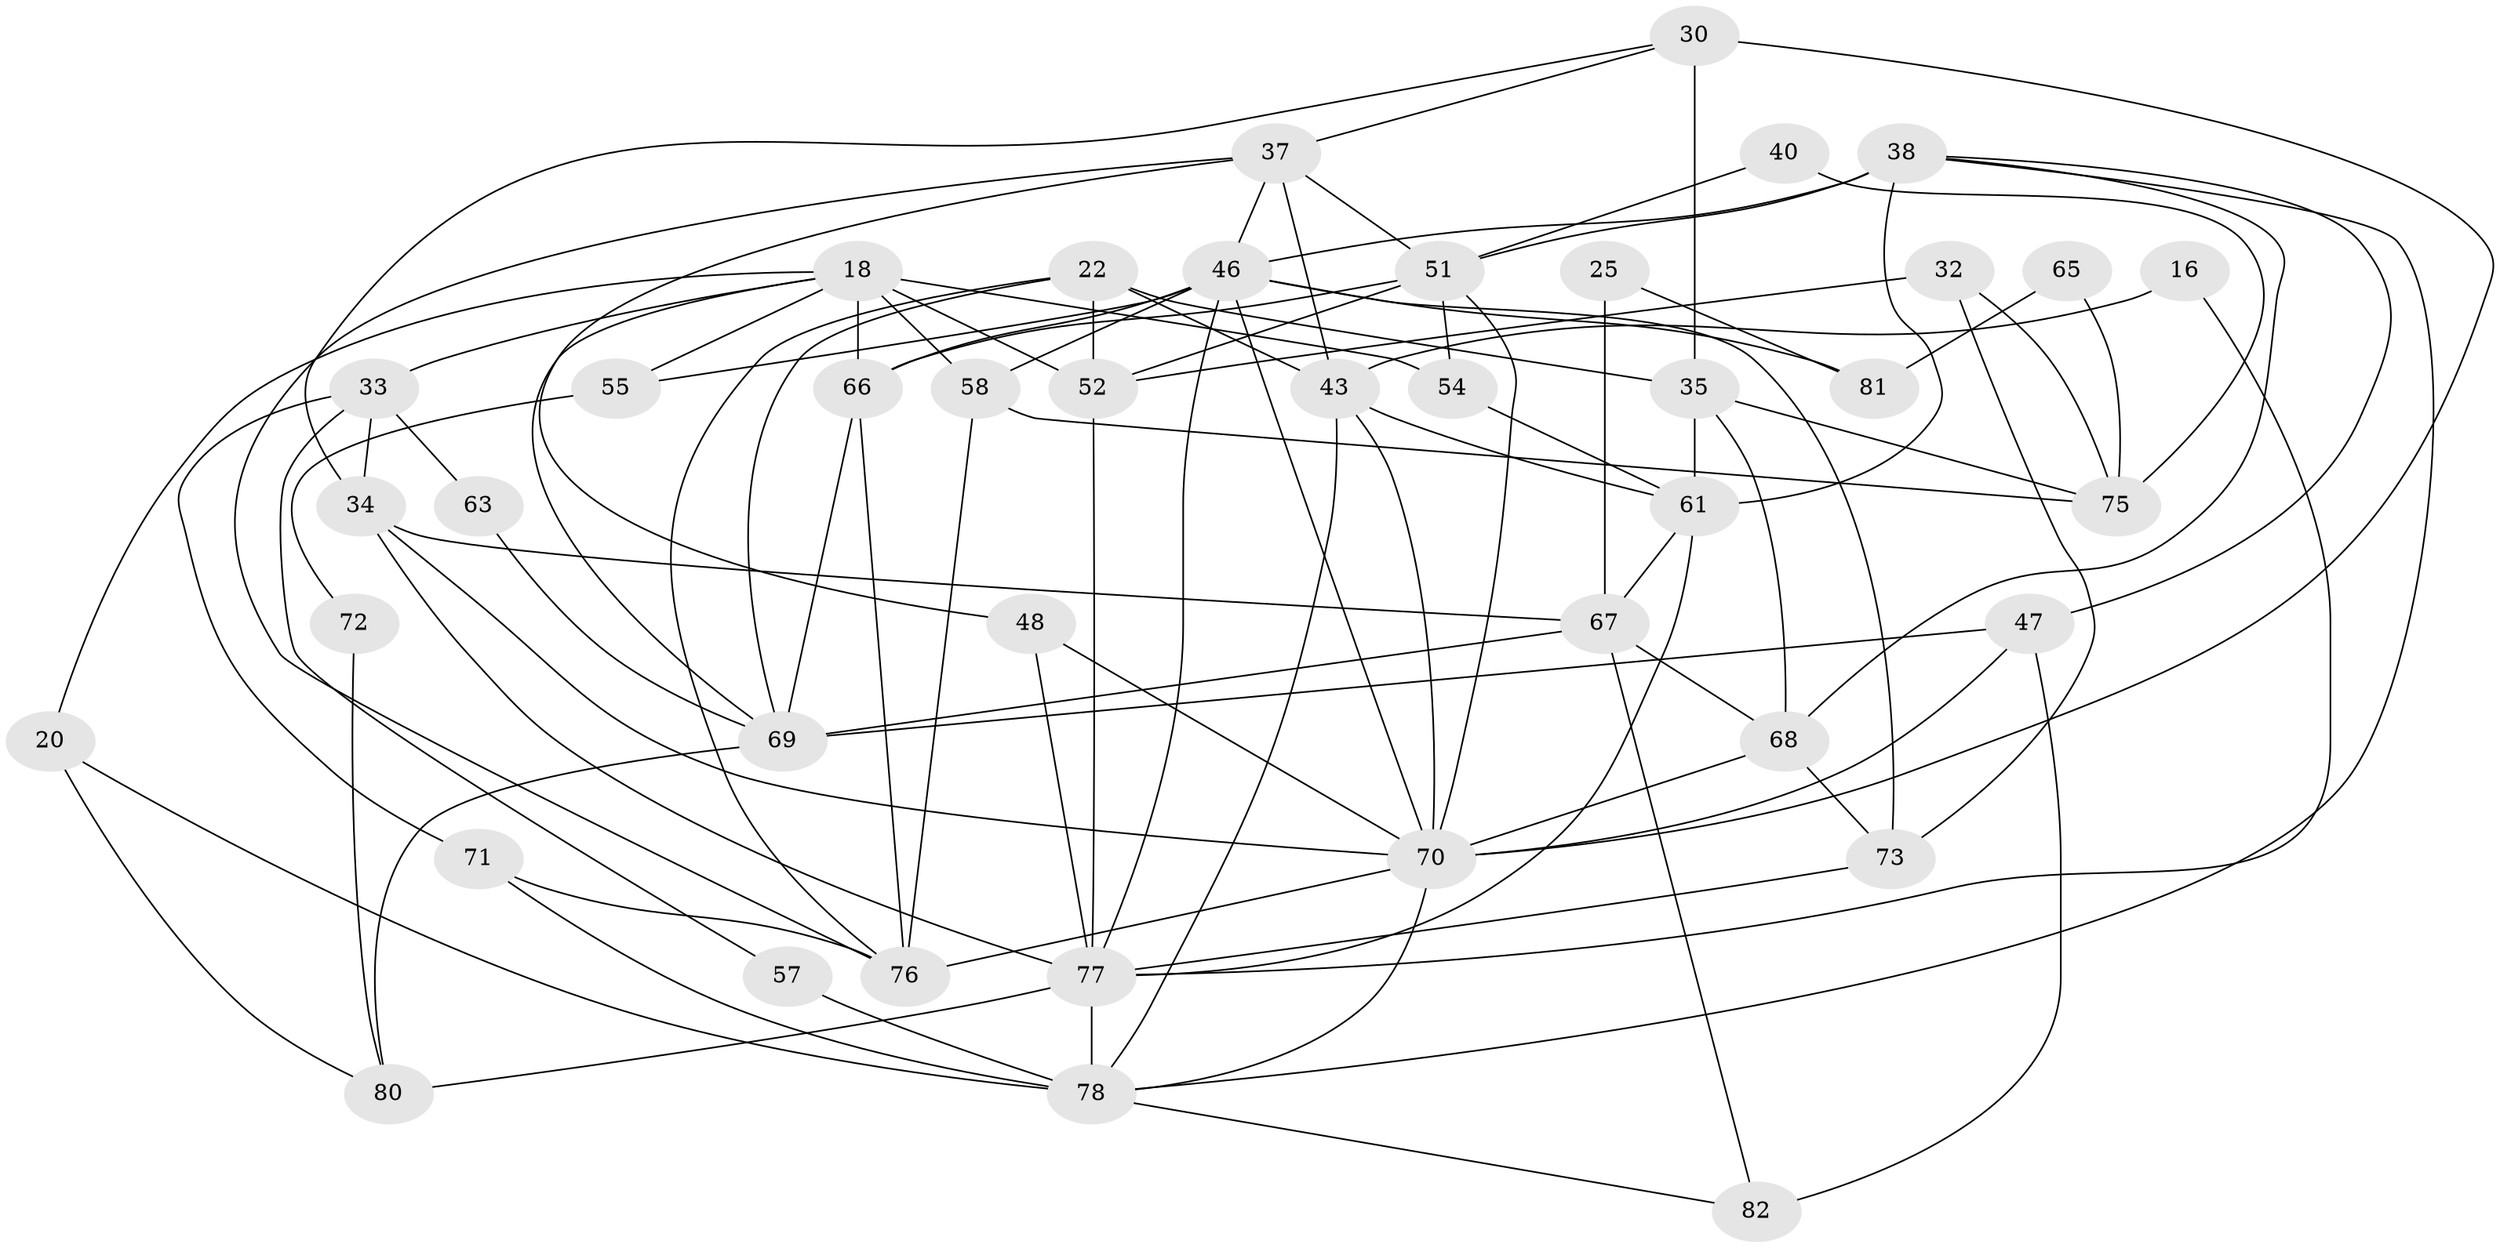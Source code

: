 // original degree distribution, {2: 0.15853658536585366, 4: 0.3048780487804878, 5: 0.18292682926829268, 7: 0.04878048780487805, 3: 0.2073170731707317, 6: 0.0975609756097561}
// Generated by graph-tools (version 1.1) at 2025/51/03/09/25 04:51:47]
// undirected, 41 vertices, 96 edges
graph export_dot {
graph [start="1"]
  node [color=gray90,style=filled];
  16;
  18 [super="+2+6"];
  20;
  22;
  25;
  30;
  32;
  33;
  34 [super="+29"];
  35;
  37 [super="+12"];
  38 [super="+4"];
  40;
  43 [super="+14+8"];
  46 [super="+3+44+39"];
  47;
  48;
  51 [super="+41"];
  52 [super="+10"];
  54;
  55;
  57;
  58 [super="+5+15+36"];
  61 [super="+7"];
  63;
  65;
  66 [super="+62"];
  67 [super="+24"];
  68 [super="+31"];
  69 [super="+27+59"];
  70 [super="+64+9+50+53"];
  71;
  72;
  73;
  75 [super="+45"];
  76 [super="+17+60+49"];
  77 [super="+19+23"];
  78 [super="+74"];
  80 [super="+79"];
  81;
  82;
  16 -- 77;
  16 -- 43;
  18 -- 20 [weight=2];
  18 -- 33 [weight=2];
  18 -- 54;
  18 -- 66 [weight=3];
  18 -- 69;
  18 -- 55;
  18 -- 52;
  18 -- 58 [weight=2];
  20 -- 80;
  20 -- 78;
  22 -- 69;
  22 -- 35;
  22 -- 52;
  22 -- 76;
  22 -- 43;
  25 -- 81;
  25 -- 67;
  30 -- 35;
  30 -- 34;
  30 -- 37;
  30 -- 70 [weight=2];
  32 -- 73;
  32 -- 52;
  32 -- 75;
  33 -- 57;
  33 -- 63;
  33 -- 71;
  33 -- 34;
  34 -- 67;
  34 -- 70;
  34 -- 77;
  35 -- 68;
  35 -- 61;
  35 -- 75;
  37 -- 51 [weight=2];
  37 -- 46;
  37 -- 48 [weight=2];
  37 -- 76;
  37 -- 43;
  38 -- 47;
  38 -- 61 [weight=2];
  38 -- 51;
  38 -- 68;
  38 -- 78;
  38 -- 46;
  40 -- 75;
  40 -- 51;
  43 -- 61;
  43 -- 70 [weight=3];
  43 -- 78;
  46 -- 66 [weight=2];
  46 -- 58 [weight=3];
  46 -- 81 [weight=2];
  46 -- 73;
  46 -- 55;
  46 -- 77;
  46 -- 70 [weight=2];
  47 -- 82;
  47 -- 70;
  47 -- 69;
  48 -- 77;
  48 -- 70;
  51 -- 52;
  51 -- 66;
  51 -- 54;
  51 -- 70;
  52 -- 77;
  54 -- 61;
  55 -- 72;
  57 -- 78 [weight=2];
  58 -- 75 [weight=2];
  58 -- 76 [weight=2];
  61 -- 77;
  61 -- 67;
  63 -- 69;
  65 -- 81;
  65 -- 75;
  66 -- 69;
  66 -- 76 [weight=2];
  67 -- 68 [weight=2];
  67 -- 82;
  67 -- 69;
  68 -- 73;
  68 -- 70 [weight=2];
  69 -- 80 [weight=2];
  70 -- 78;
  70 -- 76 [weight=2];
  71 -- 78 [weight=2];
  71 -- 76;
  72 -- 80;
  73 -- 77;
  77 -- 78 [weight=2];
  77 -- 80 [weight=2];
  78 -- 82;
}
